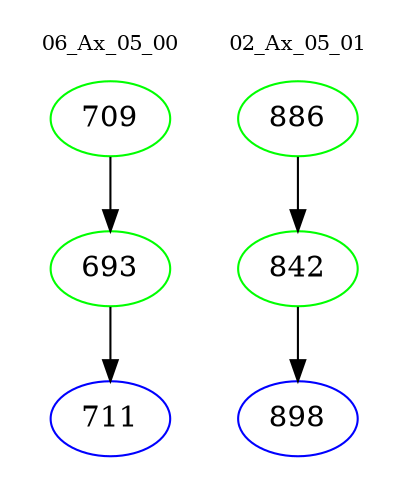 digraph{
subgraph cluster_0 {
color = white
label = "06_Ax_05_00";
fontsize=10;
T0_709 [label="709", color="green"]
T0_709 -> T0_693 [color="black"]
T0_693 [label="693", color="green"]
T0_693 -> T0_711 [color="black"]
T0_711 [label="711", color="blue"]
}
subgraph cluster_1 {
color = white
label = "02_Ax_05_01";
fontsize=10;
T1_886 [label="886", color="green"]
T1_886 -> T1_842 [color="black"]
T1_842 [label="842", color="green"]
T1_842 -> T1_898 [color="black"]
T1_898 [label="898", color="blue"]
}
}
